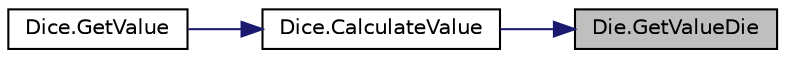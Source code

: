 digraph "Die.GetValueDie"
{
 // LATEX_PDF_SIZE
  edge [fontname="Helvetica",fontsize="10",labelfontname="Helvetica",labelfontsize="10"];
  node [fontname="Helvetica",fontsize="10",shape=record];
  rankdir="RL";
  Node1 [label="Die.GetValueDie",height=0.2,width=0.4,color="black", fillcolor="grey75", style="filled", fontcolor="black",tooltip=" "];
  Node1 -> Node2 [dir="back",color="midnightblue",fontsize="10",style="solid",fontname="Helvetica"];
  Node2 [label="Dice.CalculateValue",height=0.2,width=0.4,color="black", fillcolor="white", style="filled",URL="$class_dice.html#a84cd116dad344495cac8589afc974140",tooltip=" "];
  Node2 -> Node3 [dir="back",color="midnightblue",fontsize="10",style="solid",fontname="Helvetica"];
  Node3 [label="Dice.GetValue",height=0.2,width=0.4,color="black", fillcolor="white", style="filled",URL="$class_dice.html#a91e31e11d7028270bebdc80719c64c19",tooltip=" "];
}
